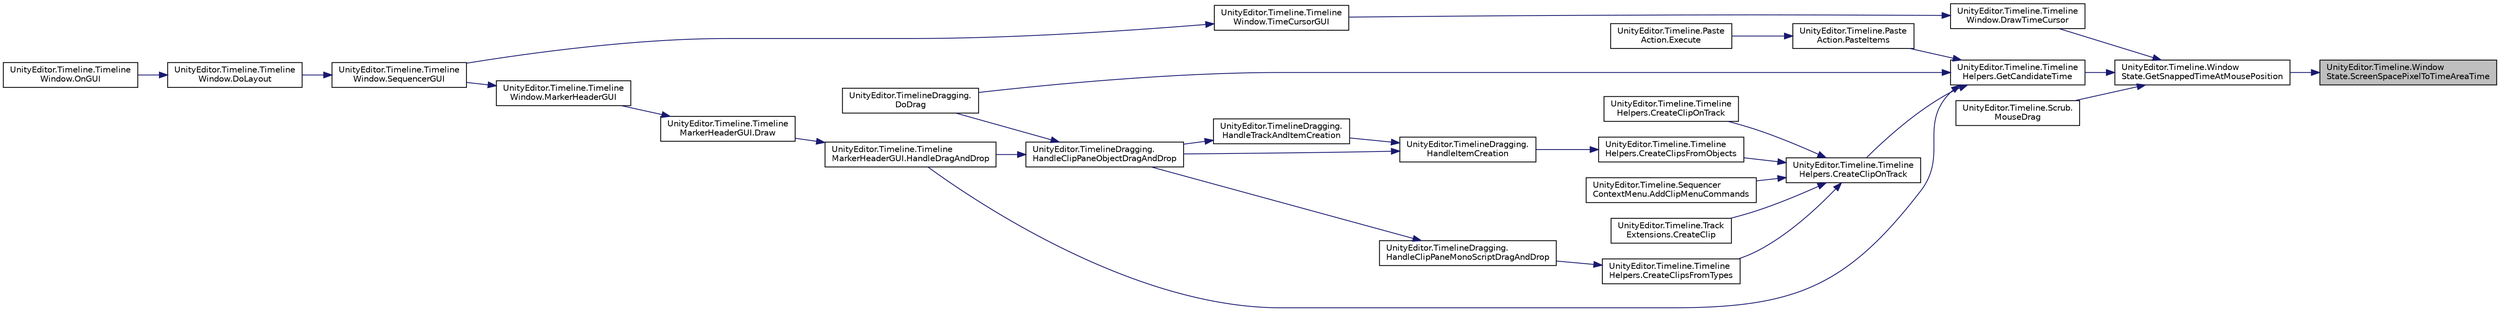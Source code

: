 digraph "UnityEditor.Timeline.WindowState.ScreenSpacePixelToTimeAreaTime"
{
 // LATEX_PDF_SIZE
  edge [fontname="Helvetica",fontsize="10",labelfontname="Helvetica",labelfontsize="10"];
  node [fontname="Helvetica",fontsize="10",shape=record];
  rankdir="RL";
  Node1 [label="UnityEditor.Timeline.Window\lState.ScreenSpacePixelToTimeAreaTime",height=0.2,width=0.4,color="black", fillcolor="grey75", style="filled", fontcolor="black",tooltip=" "];
  Node1 -> Node2 [dir="back",color="midnightblue",fontsize="10",style="solid",fontname="Helvetica"];
  Node2 [label="UnityEditor.Timeline.Window\lState.GetSnappedTimeAtMousePosition",height=0.2,width=0.4,color="black", fillcolor="white", style="filled",URL="$class_unity_editor_1_1_timeline_1_1_window_state.html#af811297ac2af917cba3b9c2cb1a15cd0",tooltip=" "];
  Node2 -> Node3 [dir="back",color="midnightblue",fontsize="10",style="solid",fontname="Helvetica"];
  Node3 [label="UnityEditor.Timeline.Timeline\lWindow.DrawTimeCursor",height=0.2,width=0.4,color="black", fillcolor="white", style="filled",URL="$class_unity_editor_1_1_timeline_1_1_timeline_window.html#a91e53f47a419ac432d732142846e4666",tooltip=" "];
  Node3 -> Node4 [dir="back",color="midnightblue",fontsize="10",style="solid",fontname="Helvetica"];
  Node4 [label="UnityEditor.Timeline.Timeline\lWindow.TimeCursorGUI",height=0.2,width=0.4,color="black", fillcolor="white", style="filled",URL="$class_unity_editor_1_1_timeline_1_1_timeline_window.html#a1265b88bd12cbda1f6954626ba2ab527",tooltip=" "];
  Node4 -> Node5 [dir="back",color="midnightblue",fontsize="10",style="solid",fontname="Helvetica"];
  Node5 [label="UnityEditor.Timeline.Timeline\lWindow.SequencerGUI",height=0.2,width=0.4,color="black", fillcolor="white", style="filled",URL="$class_unity_editor_1_1_timeline_1_1_timeline_window.html#a1ea9b2ee06557113192139a39a3a4a9b",tooltip=" "];
  Node5 -> Node6 [dir="back",color="midnightblue",fontsize="10",style="solid",fontname="Helvetica"];
  Node6 [label="UnityEditor.Timeline.Timeline\lWindow.DoLayout",height=0.2,width=0.4,color="black", fillcolor="white", style="filled",URL="$class_unity_editor_1_1_timeline_1_1_timeline_window.html#a377ab29db98e24a57454acfc468f7585",tooltip=" "];
  Node6 -> Node7 [dir="back",color="midnightblue",fontsize="10",style="solid",fontname="Helvetica"];
  Node7 [label="UnityEditor.Timeline.Timeline\lWindow.OnGUI",height=0.2,width=0.4,color="black", fillcolor="white", style="filled",URL="$class_unity_editor_1_1_timeline_1_1_timeline_window.html#a7327db99348d465b7c37571f863e05e6",tooltip=" "];
  Node2 -> Node8 [dir="back",color="midnightblue",fontsize="10",style="solid",fontname="Helvetica"];
  Node8 [label="UnityEditor.Timeline.Timeline\lHelpers.GetCandidateTime",height=0.2,width=0.4,color="black", fillcolor="white", style="filled",URL="$class_unity_editor_1_1_timeline_1_1_timeline_helpers.html#a7b2f0bdcaf0b485eb6308416e0770599",tooltip=" "];
  Node8 -> Node9 [dir="back",color="midnightblue",fontsize="10",style="solid",fontname="Helvetica"];
  Node9 [label="UnityEditor.Timeline.Timeline\lHelpers.CreateClipOnTrack",height=0.2,width=0.4,color="black", fillcolor="white", style="filled",URL="$class_unity_editor_1_1_timeline_1_1_timeline_helpers.html#ac4d712d2584177c2875c7bc28eeb8c63",tooltip=" "];
  Node9 -> Node10 [dir="back",color="midnightblue",fontsize="10",style="solid",fontname="Helvetica"];
  Node10 [label="UnityEditor.Timeline.Sequencer\lContextMenu.AddClipMenuCommands",height=0.2,width=0.4,color="black", fillcolor="white", style="filled",URL="$class_unity_editor_1_1_timeline_1_1_sequencer_context_menu.html#a7dfc77b2454d8ce9309eb958cc08d8d5",tooltip=" "];
  Node9 -> Node11 [dir="back",color="midnightblue",fontsize="10",style="solid",fontname="Helvetica"];
  Node11 [label="UnityEditor.Timeline.Track\lExtensions.CreateClip",height=0.2,width=0.4,color="black", fillcolor="white", style="filled",URL="$class_unity_editor_1_1_timeline_1_1_track_extensions.html#a9170464b88c1269247d9ab78847aa881",tooltip=" "];
  Node9 -> Node12 [dir="back",color="midnightblue",fontsize="10",style="solid",fontname="Helvetica"];
  Node12 [label="UnityEditor.Timeline.Timeline\lHelpers.CreateClipOnTrack",height=0.2,width=0.4,color="black", fillcolor="white", style="filled",URL="$class_unity_editor_1_1_timeline_1_1_timeline_helpers.html#aec343792e25dbc348d33c5cfa7b8cfe2",tooltip=" "];
  Node9 -> Node13 [dir="back",color="midnightblue",fontsize="10",style="solid",fontname="Helvetica"];
  Node13 [label="UnityEditor.Timeline.Timeline\lHelpers.CreateClipsFromObjects",height=0.2,width=0.4,color="black", fillcolor="white", style="filled",URL="$class_unity_editor_1_1_timeline_1_1_timeline_helpers.html#ac74dc3b536f8a3286feec54e4931e630",tooltip=" "];
  Node13 -> Node14 [dir="back",color="midnightblue",fontsize="10",style="solid",fontname="Helvetica"];
  Node14 [label="UnityEditor.TimelineDragging.\lHandleItemCreation",height=0.2,width=0.4,color="black", fillcolor="white", style="filled",URL="$class_unity_editor_1_1_timeline_dragging.html#ad9b0149f3bf991b5182abb860b71d4fb",tooltip=" "];
  Node14 -> Node15 [dir="back",color="midnightblue",fontsize="10",style="solid",fontname="Helvetica"];
  Node15 [label="UnityEditor.TimelineDragging.\lHandleClipPaneObjectDragAndDrop",height=0.2,width=0.4,color="black", fillcolor="white", style="filled",URL="$class_unity_editor_1_1_timeline_dragging.html#a1b8c0988cdfedd8d75c509d2dd2e75ea",tooltip=" "];
  Node15 -> Node16 [dir="back",color="midnightblue",fontsize="10",style="solid",fontname="Helvetica"];
  Node16 [label="UnityEditor.TimelineDragging.\lDoDrag",height=0.2,width=0.4,color="black", fillcolor="white", style="filled",URL="$class_unity_editor_1_1_timeline_dragging.html#a4553779d4ca17b6903d161bccec38193",tooltip=" "];
  Node15 -> Node17 [dir="back",color="midnightblue",fontsize="10",style="solid",fontname="Helvetica"];
  Node17 [label="UnityEditor.Timeline.Timeline\lMarkerHeaderGUI.HandleDragAndDrop",height=0.2,width=0.4,color="black", fillcolor="white", style="filled",URL="$class_unity_editor_1_1_timeline_1_1_timeline_marker_header_g_u_i.html#a120c18845dad230eb51841c8090cbc28",tooltip=" "];
  Node17 -> Node18 [dir="back",color="midnightblue",fontsize="10",style="solid",fontname="Helvetica"];
  Node18 [label="UnityEditor.Timeline.Timeline\lMarkerHeaderGUI.Draw",height=0.2,width=0.4,color="black", fillcolor="white", style="filled",URL="$class_unity_editor_1_1_timeline_1_1_timeline_marker_header_g_u_i.html#a4022d171772644b993a12fdad1b42c8c",tooltip=" "];
  Node18 -> Node19 [dir="back",color="midnightblue",fontsize="10",style="solid",fontname="Helvetica"];
  Node19 [label="UnityEditor.Timeline.Timeline\lWindow.MarkerHeaderGUI",height=0.2,width=0.4,color="black", fillcolor="white", style="filled",URL="$class_unity_editor_1_1_timeline_1_1_timeline_window.html#aa37429b1422423c222d2af72db2b4f22",tooltip=" "];
  Node19 -> Node5 [dir="back",color="midnightblue",fontsize="10",style="solid",fontname="Helvetica"];
  Node14 -> Node20 [dir="back",color="midnightblue",fontsize="10",style="solid",fontname="Helvetica"];
  Node20 [label="UnityEditor.TimelineDragging.\lHandleTrackAndItemCreation",height=0.2,width=0.4,color="black", fillcolor="white", style="filled",URL="$class_unity_editor_1_1_timeline_dragging.html#ab3be3d0b134c386d4fea562b2fab240c",tooltip=" "];
  Node20 -> Node15 [dir="back",color="midnightblue",fontsize="10",style="solid",fontname="Helvetica"];
  Node9 -> Node21 [dir="back",color="midnightblue",fontsize="10",style="solid",fontname="Helvetica"];
  Node21 [label="UnityEditor.Timeline.Timeline\lHelpers.CreateClipsFromTypes",height=0.2,width=0.4,color="black", fillcolor="white", style="filled",URL="$class_unity_editor_1_1_timeline_1_1_timeline_helpers.html#a615e1b99d9f3105ffe7ba4c6e1db7a39",tooltip=" "];
  Node21 -> Node22 [dir="back",color="midnightblue",fontsize="10",style="solid",fontname="Helvetica"];
  Node22 [label="UnityEditor.TimelineDragging.\lHandleClipPaneMonoScriptDragAndDrop",height=0.2,width=0.4,color="black", fillcolor="white", style="filled",URL="$class_unity_editor_1_1_timeline_dragging.html#ab77ca13bf7a8e96a13d3c6c5c188fc47",tooltip="Handles drag and drop of a mono script."];
  Node22 -> Node15 [dir="back",color="midnightblue",fontsize="10",style="solid",fontname="Helvetica"];
  Node8 -> Node16 [dir="back",color="midnightblue",fontsize="10",style="solid",fontname="Helvetica"];
  Node8 -> Node17 [dir="back",color="midnightblue",fontsize="10",style="solid",fontname="Helvetica"];
  Node8 -> Node23 [dir="back",color="midnightblue",fontsize="10",style="solid",fontname="Helvetica"];
  Node23 [label="UnityEditor.Timeline.Paste\lAction.PasteItems",height=0.2,width=0.4,color="black", fillcolor="white", style="filled",URL="$class_unity_editor_1_1_timeline_1_1_paste_action.html#a37242cdea8b49dd58df55cc77c4e8534",tooltip=" "];
  Node23 -> Node24 [dir="back",color="midnightblue",fontsize="10",style="solid",fontname="Helvetica"];
  Node24 [label="UnityEditor.Timeline.Paste\lAction.Execute",height=0.2,width=0.4,color="black", fillcolor="white", style="filled",URL="$class_unity_editor_1_1_timeline_1_1_paste_action.html#a1893c7f614d1ca320125e29f6cb6acfc",tooltip=" "];
  Node2 -> Node25 [dir="back",color="midnightblue",fontsize="10",style="solid",fontname="Helvetica"];
  Node25 [label="UnityEditor.Timeline.Scrub.\lMouseDrag",height=0.2,width=0.4,color="black", fillcolor="white", style="filled",URL="$class_unity_editor_1_1_timeline_1_1_scrub.html#aad3c271560f26d9a01e285bc69527cf9",tooltip=" "];
}
